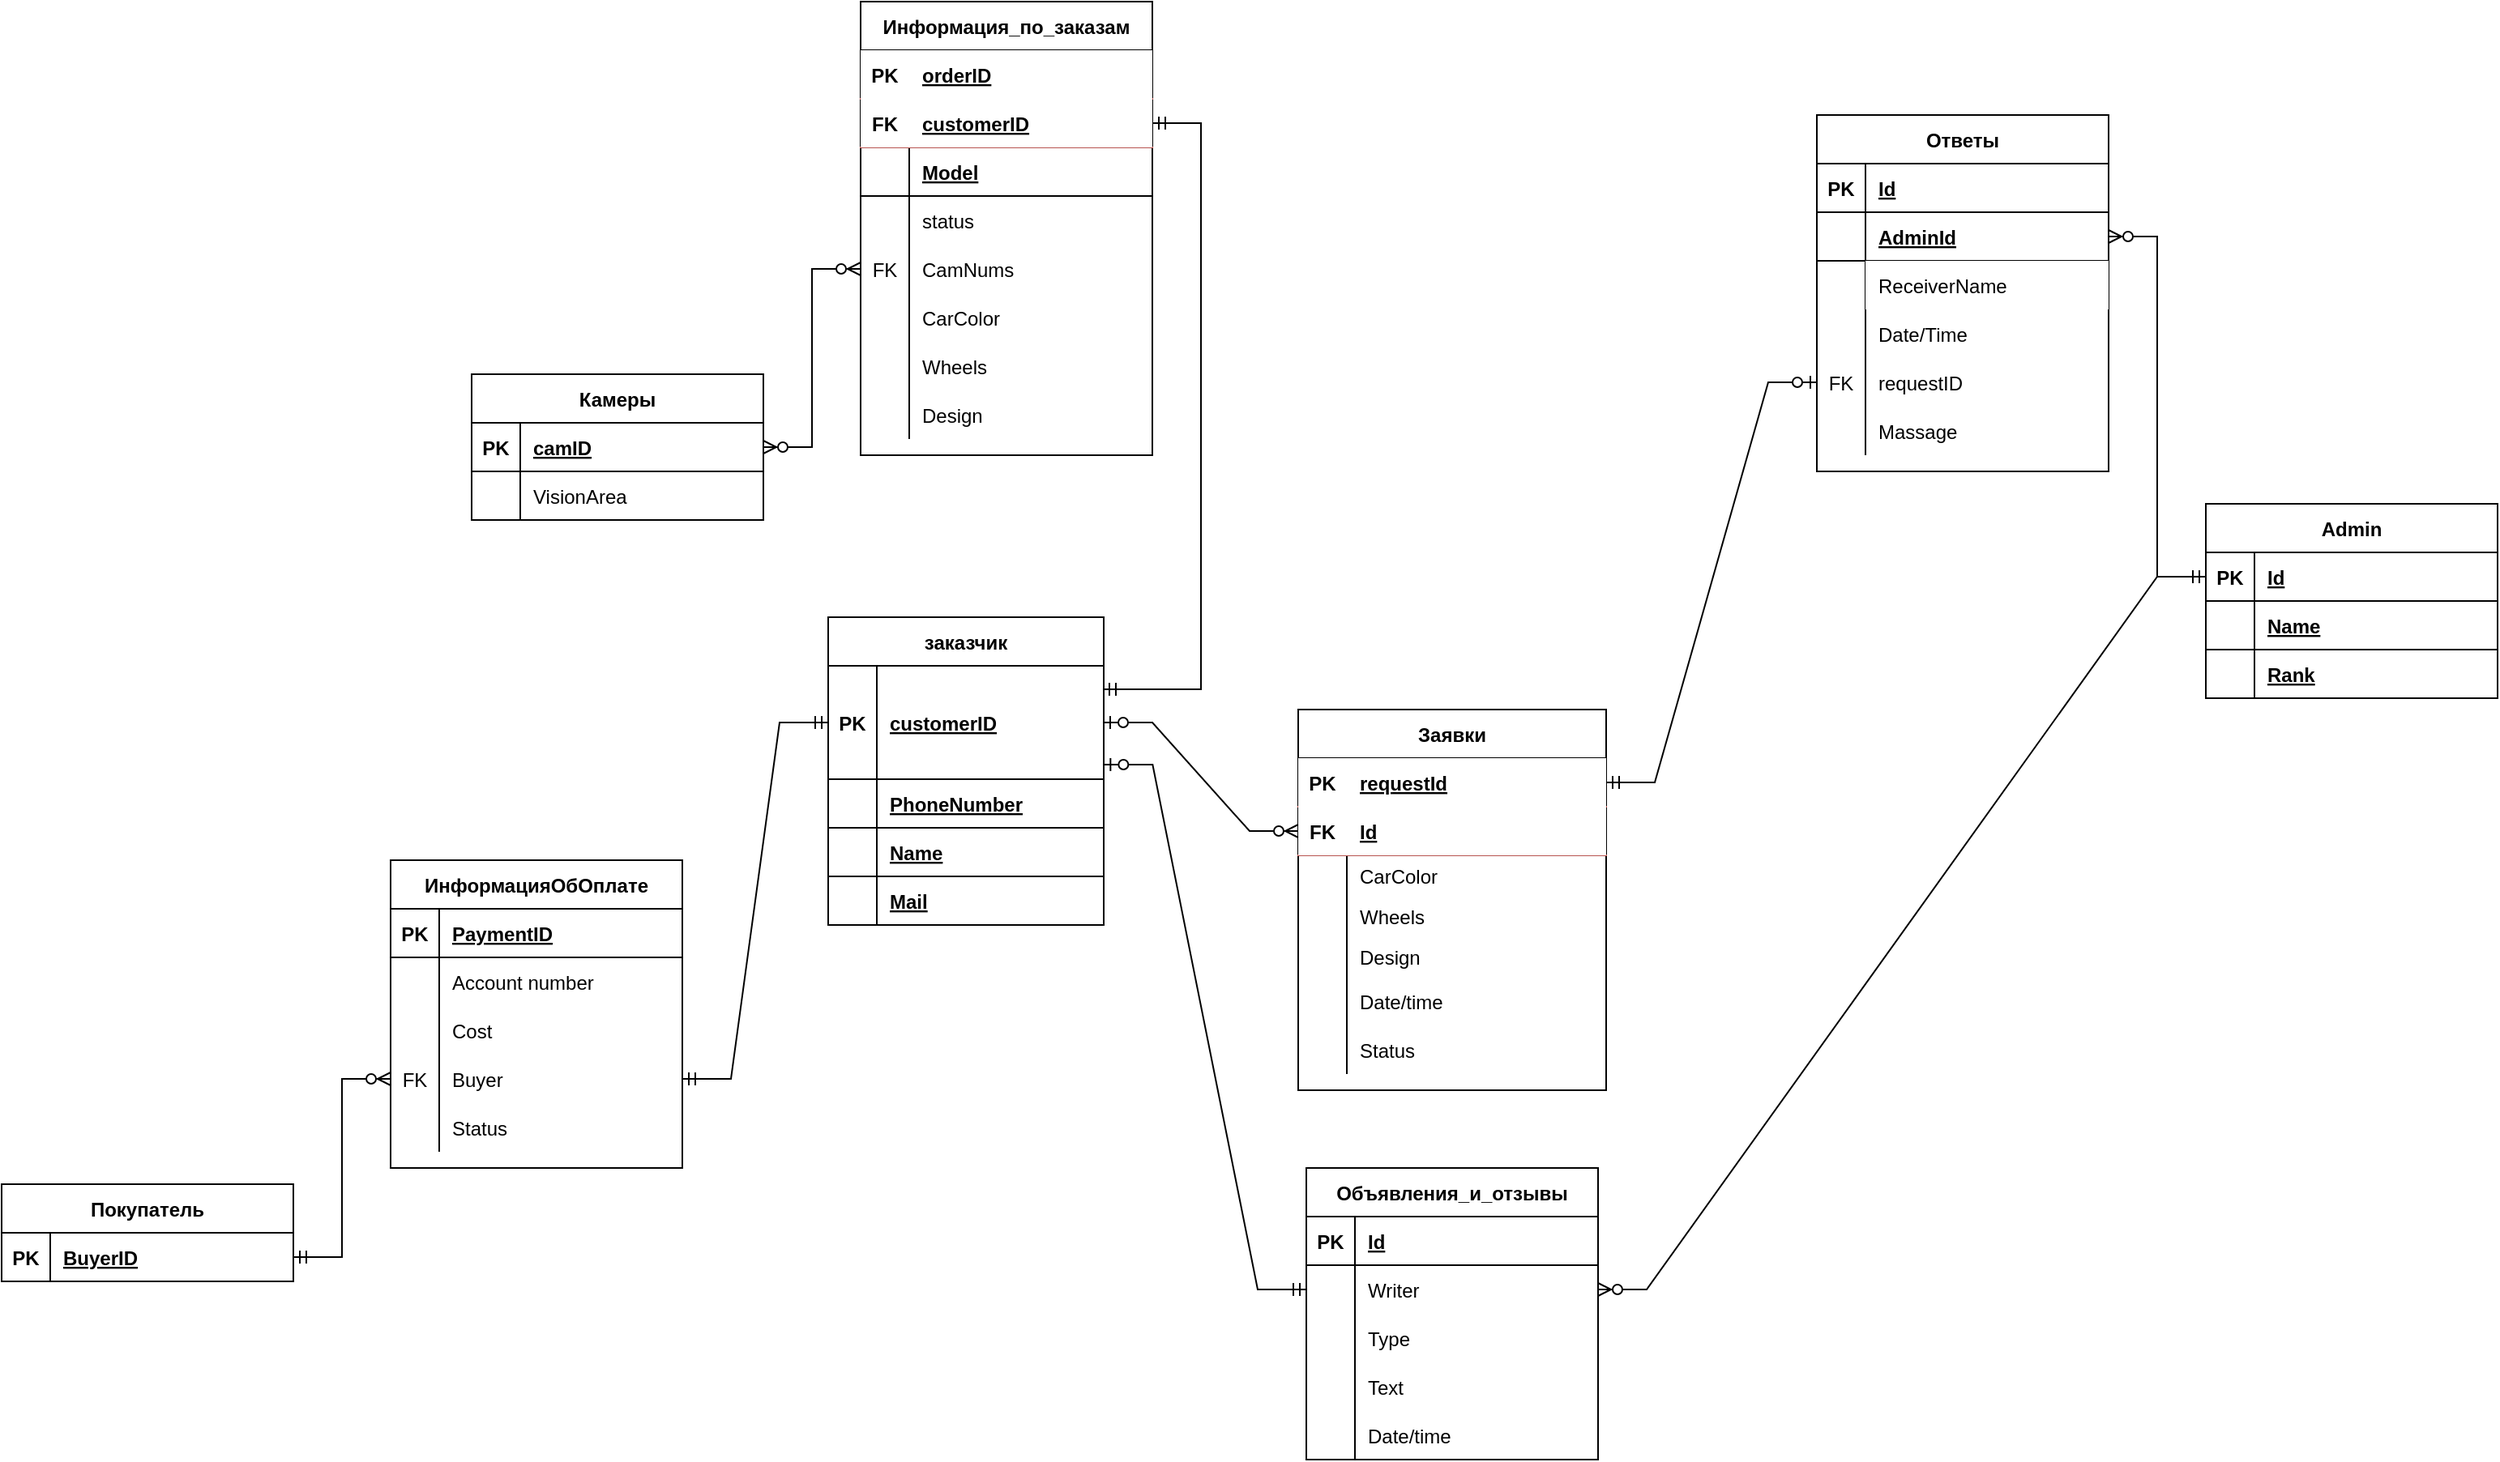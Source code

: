 <mxfile version="15.9.6" type="github">
  <diagram id="5PPAPpFgHnyFF3GMOFxI" name="Page-1">
    <mxGraphModel dx="2249" dy="762" grid="1" gridSize="10" guides="1" tooltips="1" connect="1" arrows="1" fold="1" page="1" pageScale="1" pageWidth="827" pageHeight="1169" math="0" shadow="0">
      <root>
        <mxCell id="0" />
        <mxCell id="1" parent="0" />
        <mxCell id="l3ObExlQF_Qpt5okCLyQ-3" value="заказчик" style="shape=table;startSize=30;container=1;collapsible=1;childLayout=tableLayout;fixedRows=1;rowLines=0;fontStyle=1;align=center;resizeLast=1;" parent="1" vertex="1">
          <mxGeometry x="190" y="410" width="170" height="190" as="geometry">
            <mxRectangle x="180" y="480" width="80" height="30" as="alternateBounds" />
          </mxGeometry>
        </mxCell>
        <mxCell id="l3ObExlQF_Qpt5okCLyQ-4" value="" style="shape=partialRectangle;collapsible=0;dropTarget=0;pointerEvents=0;fillColor=none;top=0;left=0;bottom=1;right=0;points=[[0,0.5],[1,0.5]];portConstraint=eastwest;" parent="l3ObExlQF_Qpt5okCLyQ-3" vertex="1">
          <mxGeometry y="30" width="170" height="70" as="geometry" />
        </mxCell>
        <mxCell id="l3ObExlQF_Qpt5okCLyQ-5" value="PK" style="shape=partialRectangle;connectable=0;fillColor=none;top=0;left=0;bottom=0;right=0;fontStyle=1;overflow=hidden;" parent="l3ObExlQF_Qpt5okCLyQ-4" vertex="1">
          <mxGeometry width="30" height="70" as="geometry">
            <mxRectangle width="30" height="70" as="alternateBounds" />
          </mxGeometry>
        </mxCell>
        <mxCell id="l3ObExlQF_Qpt5okCLyQ-6" value="customerID" style="shape=partialRectangle;connectable=0;fillColor=none;top=0;left=0;bottom=0;right=0;align=left;spacingLeft=6;fontStyle=5;overflow=hidden;" parent="l3ObExlQF_Qpt5okCLyQ-4" vertex="1">
          <mxGeometry x="30" width="140" height="70" as="geometry">
            <mxRectangle width="140" height="70" as="alternateBounds" />
          </mxGeometry>
        </mxCell>
        <mxCell id="l3ObExlQF_Qpt5okCLyQ-190" style="shape=partialRectangle;collapsible=0;dropTarget=0;pointerEvents=0;fillColor=none;top=0;left=0;bottom=1;right=0;points=[[0,0.5],[1,0.5]];portConstraint=eastwest;" parent="l3ObExlQF_Qpt5okCLyQ-3" vertex="1">
          <mxGeometry y="100" width="170" height="30" as="geometry" />
        </mxCell>
        <mxCell id="l3ObExlQF_Qpt5okCLyQ-191" style="shape=partialRectangle;connectable=0;fillColor=none;top=0;left=0;bottom=0;right=0;fontStyle=1;overflow=hidden;" parent="l3ObExlQF_Qpt5okCLyQ-190" vertex="1">
          <mxGeometry width="30" height="30" as="geometry">
            <mxRectangle width="30" height="30" as="alternateBounds" />
          </mxGeometry>
        </mxCell>
        <mxCell id="l3ObExlQF_Qpt5okCLyQ-192" value="PhoneNumber" style="shape=partialRectangle;connectable=0;fillColor=none;top=0;left=0;bottom=0;right=0;align=left;spacingLeft=6;fontStyle=5;overflow=hidden;" parent="l3ObExlQF_Qpt5okCLyQ-190" vertex="1">
          <mxGeometry x="30" width="140" height="30" as="geometry">
            <mxRectangle width="140" height="30" as="alternateBounds" />
          </mxGeometry>
        </mxCell>
        <mxCell id="l3ObExlQF_Qpt5okCLyQ-193" style="shape=partialRectangle;collapsible=0;dropTarget=0;pointerEvents=0;fillColor=none;top=0;left=0;bottom=1;right=0;points=[[0,0.5],[1,0.5]];portConstraint=eastwest;" parent="l3ObExlQF_Qpt5okCLyQ-3" vertex="1">
          <mxGeometry y="130" width="170" height="30" as="geometry" />
        </mxCell>
        <mxCell id="l3ObExlQF_Qpt5okCLyQ-194" style="shape=partialRectangle;connectable=0;fillColor=none;top=0;left=0;bottom=0;right=0;fontStyle=1;overflow=hidden;" parent="l3ObExlQF_Qpt5okCLyQ-193" vertex="1">
          <mxGeometry width="30" height="30" as="geometry">
            <mxRectangle width="30" height="30" as="alternateBounds" />
          </mxGeometry>
        </mxCell>
        <mxCell id="l3ObExlQF_Qpt5okCLyQ-195" value="Name" style="shape=partialRectangle;connectable=0;fillColor=none;top=0;left=0;bottom=0;right=0;align=left;spacingLeft=6;fontStyle=5;overflow=hidden;" parent="l3ObExlQF_Qpt5okCLyQ-193" vertex="1">
          <mxGeometry x="30" width="140" height="30" as="geometry">
            <mxRectangle width="140" height="30" as="alternateBounds" />
          </mxGeometry>
        </mxCell>
        <mxCell id="l3ObExlQF_Qpt5okCLyQ-196" style="shape=partialRectangle;collapsible=0;dropTarget=0;pointerEvents=0;fillColor=none;top=0;left=0;bottom=1;right=0;points=[[0,0.5],[1,0.5]];portConstraint=eastwest;" parent="l3ObExlQF_Qpt5okCLyQ-3" vertex="1">
          <mxGeometry y="160" width="170" height="30" as="geometry" />
        </mxCell>
        <mxCell id="l3ObExlQF_Qpt5okCLyQ-197" style="shape=partialRectangle;connectable=0;fillColor=none;top=0;left=0;bottom=0;right=0;fontStyle=1;overflow=hidden;" parent="l3ObExlQF_Qpt5okCLyQ-196" vertex="1">
          <mxGeometry width="30" height="30" as="geometry">
            <mxRectangle width="30" height="30" as="alternateBounds" />
          </mxGeometry>
        </mxCell>
        <mxCell id="l3ObExlQF_Qpt5okCLyQ-198" value="Mail" style="shape=partialRectangle;connectable=0;fillColor=none;top=0;left=0;bottom=0;right=0;align=left;spacingLeft=6;fontStyle=5;overflow=hidden;" parent="l3ObExlQF_Qpt5okCLyQ-196" vertex="1">
          <mxGeometry x="30" width="140" height="30" as="geometry">
            <mxRectangle width="140" height="30" as="alternateBounds" />
          </mxGeometry>
        </mxCell>
        <mxCell id="l3ObExlQF_Qpt5okCLyQ-16" value="Ответы" style="shape=table;startSize=30;container=1;collapsible=1;childLayout=tableLayout;fixedRows=1;rowLines=0;fontStyle=1;align=center;resizeLast=1;" parent="1" vertex="1">
          <mxGeometry x="800" y="100" width="180" height="220" as="geometry" />
        </mxCell>
        <mxCell id="dshyf59z0vdOQ4x7Z5ff-1" style="shape=partialRectangle;collapsible=0;dropTarget=0;pointerEvents=0;fillColor=none;top=0;left=0;bottom=1;right=0;points=[[0,0.5],[1,0.5]];portConstraint=eastwest;" parent="l3ObExlQF_Qpt5okCLyQ-16" vertex="1">
          <mxGeometry y="30" width="180" height="30" as="geometry" />
        </mxCell>
        <mxCell id="dshyf59z0vdOQ4x7Z5ff-2" value="PK" style="shape=partialRectangle;connectable=0;fillColor=none;top=0;left=0;bottom=0;right=0;fontStyle=1;overflow=hidden;" parent="dshyf59z0vdOQ4x7Z5ff-1" vertex="1">
          <mxGeometry width="30" height="30" as="geometry">
            <mxRectangle width="30" height="30" as="alternateBounds" />
          </mxGeometry>
        </mxCell>
        <mxCell id="dshyf59z0vdOQ4x7Z5ff-3" value="Id" style="shape=partialRectangle;connectable=0;fillColor=none;top=0;left=0;bottom=0;right=0;align=left;spacingLeft=6;fontStyle=5;overflow=hidden;" parent="dshyf59z0vdOQ4x7Z5ff-1" vertex="1">
          <mxGeometry x="30" width="150" height="30" as="geometry">
            <mxRectangle width="150" height="30" as="alternateBounds" />
          </mxGeometry>
        </mxCell>
        <mxCell id="l3ObExlQF_Qpt5okCLyQ-17" value="" style="shape=partialRectangle;collapsible=0;dropTarget=0;pointerEvents=0;fillColor=none;top=0;left=0;bottom=1;right=0;points=[[0,0.5],[1,0.5]];portConstraint=eastwest;" parent="l3ObExlQF_Qpt5okCLyQ-16" vertex="1">
          <mxGeometry y="60" width="180" height="30" as="geometry" />
        </mxCell>
        <mxCell id="l3ObExlQF_Qpt5okCLyQ-18" value="" style="shape=partialRectangle;connectable=0;fillColor=none;top=0;left=0;bottom=0;right=0;fontStyle=1;overflow=hidden;" parent="l3ObExlQF_Qpt5okCLyQ-17" vertex="1">
          <mxGeometry width="30" height="30" as="geometry">
            <mxRectangle width="30" height="30" as="alternateBounds" />
          </mxGeometry>
        </mxCell>
        <mxCell id="l3ObExlQF_Qpt5okCLyQ-19" value="AdminId" style="shape=partialRectangle;connectable=0;fillColor=none;top=0;left=0;bottom=0;right=0;align=left;spacingLeft=6;fontStyle=5;overflow=hidden;" parent="l3ObExlQF_Qpt5okCLyQ-17" vertex="1">
          <mxGeometry x="30" width="150" height="30" as="geometry">
            <mxRectangle width="150" height="30" as="alternateBounds" />
          </mxGeometry>
        </mxCell>
        <mxCell id="l3ObExlQF_Qpt5okCLyQ-20" value="" style="shape=partialRectangle;collapsible=0;dropTarget=0;pointerEvents=0;fillColor=none;top=0;left=0;bottom=0;right=0;points=[[0,0.5],[1,0.5]];portConstraint=eastwest;" parent="l3ObExlQF_Qpt5okCLyQ-16" vertex="1">
          <mxGeometry y="90" width="180" height="30" as="geometry" />
        </mxCell>
        <mxCell id="l3ObExlQF_Qpt5okCLyQ-21" value="" style="shape=partialRectangle;connectable=0;fillColor=none;top=0;left=0;bottom=0;right=0;editable=1;overflow=hidden;" parent="l3ObExlQF_Qpt5okCLyQ-20" vertex="1">
          <mxGeometry width="30" height="30" as="geometry">
            <mxRectangle width="30" height="30" as="alternateBounds" />
          </mxGeometry>
        </mxCell>
        <mxCell id="l3ObExlQF_Qpt5okCLyQ-22" value="ReceiverName" style="shape=partialRectangle;connectable=0;top=0;left=0;bottom=0;right=0;align=left;spacingLeft=6;overflow=hidden;" parent="l3ObExlQF_Qpt5okCLyQ-20" vertex="1">
          <mxGeometry x="30" width="150" height="30" as="geometry">
            <mxRectangle width="150" height="30" as="alternateBounds" />
          </mxGeometry>
        </mxCell>
        <mxCell id="l3ObExlQF_Qpt5okCLyQ-23" value="" style="shape=partialRectangle;collapsible=0;dropTarget=0;pointerEvents=0;fillColor=none;top=0;left=0;bottom=0;right=0;points=[[0,0.5],[1,0.5]];portConstraint=eastwest;" parent="l3ObExlQF_Qpt5okCLyQ-16" vertex="1">
          <mxGeometry y="120" width="180" height="30" as="geometry" />
        </mxCell>
        <mxCell id="l3ObExlQF_Qpt5okCLyQ-24" value="" style="shape=partialRectangle;connectable=0;fillColor=none;top=0;left=0;bottom=0;right=0;editable=1;overflow=hidden;" parent="l3ObExlQF_Qpt5okCLyQ-23" vertex="1">
          <mxGeometry width="30" height="30" as="geometry">
            <mxRectangle width="30" height="30" as="alternateBounds" />
          </mxGeometry>
        </mxCell>
        <mxCell id="l3ObExlQF_Qpt5okCLyQ-25" value="Date/Time" style="shape=partialRectangle;connectable=0;fillColor=none;top=0;left=0;bottom=0;right=0;align=left;spacingLeft=6;overflow=hidden;" parent="l3ObExlQF_Qpt5okCLyQ-23" vertex="1">
          <mxGeometry x="30" width="150" height="30" as="geometry">
            <mxRectangle width="150" height="30" as="alternateBounds" />
          </mxGeometry>
        </mxCell>
        <mxCell id="l3ObExlQF_Qpt5okCLyQ-264" style="shape=partialRectangle;collapsible=0;dropTarget=0;pointerEvents=0;fillColor=none;top=0;left=0;bottom=0;right=0;points=[[0,0.5],[1,0.5]];portConstraint=eastwest;" parent="l3ObExlQF_Qpt5okCLyQ-16" vertex="1">
          <mxGeometry y="150" width="180" height="30" as="geometry" />
        </mxCell>
        <mxCell id="l3ObExlQF_Qpt5okCLyQ-265" value="FK" style="shape=partialRectangle;connectable=0;fillColor=none;top=0;left=0;bottom=0;right=0;editable=1;overflow=hidden;" parent="l3ObExlQF_Qpt5okCLyQ-264" vertex="1">
          <mxGeometry width="30" height="30" as="geometry">
            <mxRectangle width="30" height="30" as="alternateBounds" />
          </mxGeometry>
        </mxCell>
        <mxCell id="l3ObExlQF_Qpt5okCLyQ-266" value="requestID" style="shape=partialRectangle;connectable=0;fillColor=none;top=0;left=0;bottom=0;right=0;align=left;spacingLeft=6;overflow=hidden;" parent="l3ObExlQF_Qpt5okCLyQ-264" vertex="1">
          <mxGeometry x="30" width="150" height="30" as="geometry">
            <mxRectangle width="150" height="30" as="alternateBounds" />
          </mxGeometry>
        </mxCell>
        <mxCell id="l3ObExlQF_Qpt5okCLyQ-26" value="" style="shape=partialRectangle;collapsible=0;dropTarget=0;pointerEvents=0;fillColor=none;top=0;left=0;bottom=0;right=0;points=[[0,0.5],[1,0.5]];portConstraint=eastwest;" parent="l3ObExlQF_Qpt5okCLyQ-16" vertex="1">
          <mxGeometry y="180" width="180" height="30" as="geometry" />
        </mxCell>
        <mxCell id="l3ObExlQF_Qpt5okCLyQ-27" value="" style="shape=partialRectangle;connectable=0;fillColor=none;top=0;left=0;bottom=0;right=0;editable=1;overflow=hidden;" parent="l3ObExlQF_Qpt5okCLyQ-26" vertex="1">
          <mxGeometry width="30" height="30" as="geometry">
            <mxRectangle width="30" height="30" as="alternateBounds" />
          </mxGeometry>
        </mxCell>
        <mxCell id="l3ObExlQF_Qpt5okCLyQ-28" value="Massage" style="shape=partialRectangle;connectable=0;fillColor=none;top=0;left=0;bottom=0;right=0;align=left;spacingLeft=6;overflow=hidden;" parent="l3ObExlQF_Qpt5okCLyQ-26" vertex="1">
          <mxGeometry x="30" width="150" height="30" as="geometry">
            <mxRectangle width="150" height="30" as="alternateBounds" />
          </mxGeometry>
        </mxCell>
        <mxCell id="l3ObExlQF_Qpt5okCLyQ-29" value="Информация_по_заказам" style="shape=table;startSize=30;container=1;collapsible=1;childLayout=tableLayout;fixedRows=1;rowLines=0;fontStyle=1;align=center;resizeLast=1;" parent="1" vertex="1">
          <mxGeometry x="210" y="30" width="180" height="280" as="geometry">
            <mxRectangle x="390" y="125" width="180" height="30" as="alternateBounds" />
          </mxGeometry>
        </mxCell>
        <mxCell id="l3ObExlQF_Qpt5okCLyQ-259" style="shape=partialRectangle;collapsible=0;dropTarget=0;pointerEvents=0;fillColor=#f8cecc;top=0;left=0;bottom=1;right=0;points=[[0,0.5],[1,0.5]];portConstraint=eastwest;strokeColor=#b85450;" parent="l3ObExlQF_Qpt5okCLyQ-29" vertex="1">
          <mxGeometry y="30" width="180" height="30" as="geometry" />
        </mxCell>
        <mxCell id="l3ObExlQF_Qpt5okCLyQ-260" value="PK" style="shape=partialRectangle;connectable=0;top=0;left=0;bottom=0;right=0;fontStyle=1;overflow=hidden;strokeWidth=1;" parent="l3ObExlQF_Qpt5okCLyQ-259" vertex="1">
          <mxGeometry width="30" height="30" as="geometry">
            <mxRectangle width="30" height="30" as="alternateBounds" />
          </mxGeometry>
        </mxCell>
        <mxCell id="l3ObExlQF_Qpt5okCLyQ-261" value="orderID" style="shape=partialRectangle;connectable=0;top=0;left=0;bottom=0;right=0;align=left;spacingLeft=6;fontStyle=5;overflow=hidden;" parent="l3ObExlQF_Qpt5okCLyQ-259" vertex="1">
          <mxGeometry x="30" width="150" height="30" as="geometry">
            <mxRectangle width="150" height="30" as="alternateBounds" />
          </mxGeometry>
        </mxCell>
        <mxCell id="l3ObExlQF_Qpt5okCLyQ-30" value="" style="shape=partialRectangle;collapsible=0;dropTarget=0;pointerEvents=0;fillColor=#f8cecc;top=0;left=0;bottom=1;right=0;points=[[0,0.5],[1,0.5]];portConstraint=eastwest;strokeColor=#b85450;" parent="l3ObExlQF_Qpt5okCLyQ-29" vertex="1">
          <mxGeometry y="60" width="180" height="30" as="geometry" />
        </mxCell>
        <mxCell id="l3ObExlQF_Qpt5okCLyQ-31" value="FK" style="shape=partialRectangle;connectable=0;top=0;left=0;bottom=0;right=0;fontStyle=1;overflow=hidden;" parent="l3ObExlQF_Qpt5okCLyQ-30" vertex="1">
          <mxGeometry width="30" height="30" as="geometry">
            <mxRectangle width="30" height="30" as="alternateBounds" />
          </mxGeometry>
        </mxCell>
        <mxCell id="l3ObExlQF_Qpt5okCLyQ-32" value="customerID" style="shape=partialRectangle;connectable=0;top=0;left=0;bottom=0;right=0;align=left;spacingLeft=6;fontStyle=5;overflow=hidden;" parent="l3ObExlQF_Qpt5okCLyQ-30" vertex="1">
          <mxGeometry x="30" width="150" height="30" as="geometry">
            <mxRectangle width="150" height="30" as="alternateBounds" />
          </mxGeometry>
        </mxCell>
        <mxCell id="dshyf59z0vdOQ4x7Z5ff-19" style="shape=partialRectangle;collapsible=0;dropTarget=0;pointerEvents=0;fillColor=none;top=0;left=0;bottom=1;right=0;points=[[0,0.5],[1,0.5]];portConstraint=eastwest;" parent="l3ObExlQF_Qpt5okCLyQ-29" vertex="1">
          <mxGeometry y="90" width="180" height="30" as="geometry" />
        </mxCell>
        <mxCell id="dshyf59z0vdOQ4x7Z5ff-20" style="shape=partialRectangle;connectable=0;fillColor=none;top=0;left=0;bottom=0;right=0;fontStyle=1;overflow=hidden;" parent="dshyf59z0vdOQ4x7Z5ff-19" vertex="1">
          <mxGeometry width="30" height="30" as="geometry">
            <mxRectangle width="30" height="30" as="alternateBounds" />
          </mxGeometry>
        </mxCell>
        <mxCell id="dshyf59z0vdOQ4x7Z5ff-21" value="Model" style="shape=partialRectangle;connectable=0;fillColor=none;top=0;left=0;bottom=0;right=0;align=left;spacingLeft=6;fontStyle=5;overflow=hidden;" parent="dshyf59z0vdOQ4x7Z5ff-19" vertex="1">
          <mxGeometry x="30" width="150" height="30" as="geometry">
            <mxRectangle width="150" height="30" as="alternateBounds" />
          </mxGeometry>
        </mxCell>
        <mxCell id="l3ObExlQF_Qpt5okCLyQ-33" value="" style="shape=partialRectangle;collapsible=0;dropTarget=0;pointerEvents=0;fillColor=none;top=0;left=0;bottom=0;right=0;points=[[0,0.5],[1,0.5]];portConstraint=eastwest;" parent="l3ObExlQF_Qpt5okCLyQ-29" vertex="1">
          <mxGeometry y="120" width="180" height="30" as="geometry" />
        </mxCell>
        <mxCell id="l3ObExlQF_Qpt5okCLyQ-34" value="" style="shape=partialRectangle;connectable=0;fillColor=none;top=0;left=0;bottom=0;right=0;editable=1;overflow=hidden;" parent="l3ObExlQF_Qpt5okCLyQ-33" vertex="1">
          <mxGeometry width="30" height="30" as="geometry">
            <mxRectangle width="30" height="30" as="alternateBounds" />
          </mxGeometry>
        </mxCell>
        <mxCell id="l3ObExlQF_Qpt5okCLyQ-35" value="status" style="shape=partialRectangle;connectable=0;fillColor=none;top=0;left=0;bottom=0;right=0;align=left;spacingLeft=6;overflow=hidden;" parent="l3ObExlQF_Qpt5okCLyQ-33" vertex="1">
          <mxGeometry x="30" width="150" height="30" as="geometry">
            <mxRectangle width="150" height="30" as="alternateBounds" />
          </mxGeometry>
        </mxCell>
        <mxCell id="l3ObExlQF_Qpt5okCLyQ-36" value="" style="shape=partialRectangle;collapsible=0;dropTarget=0;pointerEvents=0;fillColor=none;top=0;left=0;bottom=0;right=0;points=[[0,0.5],[1,0.5]];portConstraint=eastwest;" parent="l3ObExlQF_Qpt5okCLyQ-29" vertex="1">
          <mxGeometry y="150" width="180" height="30" as="geometry" />
        </mxCell>
        <mxCell id="l3ObExlQF_Qpt5okCLyQ-37" value="FK" style="shape=partialRectangle;connectable=0;fillColor=none;top=0;left=0;bottom=0;right=0;editable=1;overflow=hidden;" parent="l3ObExlQF_Qpt5okCLyQ-36" vertex="1">
          <mxGeometry width="30" height="30" as="geometry">
            <mxRectangle width="30" height="30" as="alternateBounds" />
          </mxGeometry>
        </mxCell>
        <mxCell id="l3ObExlQF_Qpt5okCLyQ-38" value="CamNums" style="shape=partialRectangle;connectable=0;fillColor=none;top=0;left=0;bottom=0;right=0;align=left;spacingLeft=6;overflow=hidden;" parent="l3ObExlQF_Qpt5okCLyQ-36" vertex="1">
          <mxGeometry x="30" width="150" height="30" as="geometry">
            <mxRectangle width="150" height="30" as="alternateBounds" />
          </mxGeometry>
        </mxCell>
        <mxCell id="l3ObExlQF_Qpt5okCLyQ-230" style="shape=partialRectangle;collapsible=0;dropTarget=0;pointerEvents=0;fillColor=none;top=0;left=0;bottom=0;right=0;points=[[0,0.5],[1,0.5]];portConstraint=eastwest;" parent="l3ObExlQF_Qpt5okCLyQ-29" vertex="1">
          <mxGeometry y="180" width="180" height="30" as="geometry" />
        </mxCell>
        <mxCell id="l3ObExlQF_Qpt5okCLyQ-231" style="shape=partialRectangle;connectable=0;fillColor=none;top=0;left=0;bottom=0;right=0;editable=1;overflow=hidden;" parent="l3ObExlQF_Qpt5okCLyQ-230" vertex="1">
          <mxGeometry width="30" height="30" as="geometry">
            <mxRectangle width="30" height="30" as="alternateBounds" />
          </mxGeometry>
        </mxCell>
        <mxCell id="l3ObExlQF_Qpt5okCLyQ-232" value="CarColor" style="shape=partialRectangle;connectable=0;fillColor=none;top=0;left=0;bottom=0;right=0;align=left;spacingLeft=6;overflow=hidden;" parent="l3ObExlQF_Qpt5okCLyQ-230" vertex="1">
          <mxGeometry x="30" width="150" height="30" as="geometry">
            <mxRectangle width="150" height="30" as="alternateBounds" />
          </mxGeometry>
        </mxCell>
        <mxCell id="dshyf59z0vdOQ4x7Z5ff-13" style="shape=partialRectangle;collapsible=0;dropTarget=0;pointerEvents=0;fillColor=none;top=0;left=0;bottom=0;right=0;points=[[0,0.5],[1,0.5]];portConstraint=eastwest;" parent="l3ObExlQF_Qpt5okCLyQ-29" vertex="1">
          <mxGeometry y="210" width="180" height="30" as="geometry" />
        </mxCell>
        <mxCell id="dshyf59z0vdOQ4x7Z5ff-14" style="shape=partialRectangle;connectable=0;fillColor=none;top=0;left=0;bottom=0;right=0;editable=1;overflow=hidden;" parent="dshyf59z0vdOQ4x7Z5ff-13" vertex="1">
          <mxGeometry width="30" height="30" as="geometry">
            <mxRectangle width="30" height="30" as="alternateBounds" />
          </mxGeometry>
        </mxCell>
        <mxCell id="dshyf59z0vdOQ4x7Z5ff-15" value="Wheels" style="shape=partialRectangle;connectable=0;fillColor=none;top=0;left=0;bottom=0;right=0;align=left;spacingLeft=6;overflow=hidden;" parent="dshyf59z0vdOQ4x7Z5ff-13" vertex="1">
          <mxGeometry x="30" width="150" height="30" as="geometry">
            <mxRectangle width="150" height="30" as="alternateBounds" />
          </mxGeometry>
        </mxCell>
        <mxCell id="dshyf59z0vdOQ4x7Z5ff-16" style="shape=partialRectangle;collapsible=0;dropTarget=0;pointerEvents=0;fillColor=none;top=0;left=0;bottom=0;right=0;points=[[0,0.5],[1,0.5]];portConstraint=eastwest;" parent="l3ObExlQF_Qpt5okCLyQ-29" vertex="1">
          <mxGeometry y="240" width="180" height="30" as="geometry" />
        </mxCell>
        <mxCell id="dshyf59z0vdOQ4x7Z5ff-17" style="shape=partialRectangle;connectable=0;fillColor=none;top=0;left=0;bottom=0;right=0;editable=1;overflow=hidden;" parent="dshyf59z0vdOQ4x7Z5ff-16" vertex="1">
          <mxGeometry width="30" height="30" as="geometry">
            <mxRectangle width="30" height="30" as="alternateBounds" />
          </mxGeometry>
        </mxCell>
        <mxCell id="dshyf59z0vdOQ4x7Z5ff-18" value="Design" style="shape=partialRectangle;connectable=0;fillColor=none;top=0;left=0;bottom=0;right=0;align=left;spacingLeft=6;overflow=hidden;" parent="dshyf59z0vdOQ4x7Z5ff-16" vertex="1">
          <mxGeometry x="30" width="150" height="30" as="geometry">
            <mxRectangle width="150" height="30" as="alternateBounds" />
          </mxGeometry>
        </mxCell>
        <mxCell id="l3ObExlQF_Qpt5okCLyQ-55" value="Admin" style="shape=table;startSize=30;container=1;collapsible=1;childLayout=tableLayout;fixedRows=1;rowLines=0;fontStyle=1;align=center;resizeLast=1;" parent="1" vertex="1">
          <mxGeometry x="1040" y="340" width="180" height="120" as="geometry" />
        </mxCell>
        <mxCell id="l3ObExlQF_Qpt5okCLyQ-56" value="" style="shape=partialRectangle;collapsible=0;dropTarget=0;pointerEvents=0;fillColor=none;top=0;left=0;bottom=1;right=0;points=[[0,0.5],[1,0.5]];portConstraint=eastwest;" parent="l3ObExlQF_Qpt5okCLyQ-55" vertex="1">
          <mxGeometry y="30" width="180" height="30" as="geometry" />
        </mxCell>
        <mxCell id="l3ObExlQF_Qpt5okCLyQ-57" value="PK" style="shape=partialRectangle;connectable=0;fillColor=none;top=0;left=0;bottom=0;right=0;fontStyle=1;overflow=hidden;" parent="l3ObExlQF_Qpt5okCLyQ-56" vertex="1">
          <mxGeometry width="30" height="30" as="geometry">
            <mxRectangle width="30" height="30" as="alternateBounds" />
          </mxGeometry>
        </mxCell>
        <mxCell id="l3ObExlQF_Qpt5okCLyQ-58" value="Id" style="shape=partialRectangle;connectable=0;fillColor=none;top=0;left=0;bottom=0;right=0;align=left;spacingLeft=6;fontStyle=5;overflow=hidden;" parent="l3ObExlQF_Qpt5okCLyQ-56" vertex="1">
          <mxGeometry x="30" width="150" height="30" as="geometry">
            <mxRectangle width="150" height="30" as="alternateBounds" />
          </mxGeometry>
        </mxCell>
        <mxCell id="Lu4DNvOs78tKgN0kpweP-2" style="shape=partialRectangle;collapsible=0;dropTarget=0;pointerEvents=0;fillColor=none;top=0;left=0;bottom=1;right=0;points=[[0,0.5],[1,0.5]];portConstraint=eastwest;" parent="l3ObExlQF_Qpt5okCLyQ-55" vertex="1">
          <mxGeometry y="60" width="180" height="30" as="geometry" />
        </mxCell>
        <mxCell id="Lu4DNvOs78tKgN0kpweP-3" style="shape=partialRectangle;connectable=0;fillColor=none;top=0;left=0;bottom=0;right=0;fontStyle=1;overflow=hidden;" parent="Lu4DNvOs78tKgN0kpweP-2" vertex="1">
          <mxGeometry width="30" height="30" as="geometry">
            <mxRectangle width="30" height="30" as="alternateBounds" />
          </mxGeometry>
        </mxCell>
        <mxCell id="Lu4DNvOs78tKgN0kpweP-4" value="Name" style="shape=partialRectangle;connectable=0;fillColor=none;top=0;left=0;bottom=0;right=0;align=left;spacingLeft=6;fontStyle=5;overflow=hidden;" parent="Lu4DNvOs78tKgN0kpweP-2" vertex="1">
          <mxGeometry x="30" width="150" height="30" as="geometry">
            <mxRectangle width="150" height="30" as="alternateBounds" />
          </mxGeometry>
        </mxCell>
        <mxCell id="Lu4DNvOs78tKgN0kpweP-5" style="shape=partialRectangle;collapsible=0;dropTarget=0;pointerEvents=0;fillColor=none;top=0;left=0;bottom=1;right=0;points=[[0,0.5],[1,0.5]];portConstraint=eastwest;" parent="l3ObExlQF_Qpt5okCLyQ-55" vertex="1">
          <mxGeometry y="90" width="180" height="30" as="geometry" />
        </mxCell>
        <mxCell id="Lu4DNvOs78tKgN0kpweP-6" style="shape=partialRectangle;connectable=0;fillColor=none;top=0;left=0;bottom=0;right=0;fontStyle=1;overflow=hidden;" parent="Lu4DNvOs78tKgN0kpweP-5" vertex="1">
          <mxGeometry width="30" height="30" as="geometry">
            <mxRectangle width="30" height="30" as="alternateBounds" />
          </mxGeometry>
        </mxCell>
        <mxCell id="Lu4DNvOs78tKgN0kpweP-7" value="Rank" style="shape=partialRectangle;connectable=0;fillColor=none;top=0;left=0;bottom=0;right=0;align=left;spacingLeft=6;fontStyle=5;overflow=hidden;" parent="Lu4DNvOs78tKgN0kpweP-5" vertex="1">
          <mxGeometry x="30" width="150" height="30" as="geometry">
            <mxRectangle width="150" height="30" as="alternateBounds" />
          </mxGeometry>
        </mxCell>
        <mxCell id="l3ObExlQF_Qpt5okCLyQ-68" value="Объявления_и_отзывы" style="shape=table;startSize=30;container=1;collapsible=1;childLayout=tableLayout;fixedRows=1;rowLines=0;fontStyle=1;align=center;resizeLast=1;" parent="1" vertex="1">
          <mxGeometry x="485" y="750" width="180" height="180" as="geometry" />
        </mxCell>
        <mxCell id="l3ObExlQF_Qpt5okCLyQ-69" value="" style="shape=partialRectangle;collapsible=0;dropTarget=0;pointerEvents=0;fillColor=none;top=0;left=0;bottom=1;right=0;points=[[0,0.5],[1,0.5]];portConstraint=eastwest;" parent="l3ObExlQF_Qpt5okCLyQ-68" vertex="1">
          <mxGeometry y="30" width="180" height="30" as="geometry" />
        </mxCell>
        <mxCell id="l3ObExlQF_Qpt5okCLyQ-70" value="PK" style="shape=partialRectangle;connectable=0;fillColor=none;top=0;left=0;bottom=0;right=0;fontStyle=1;overflow=hidden;" parent="l3ObExlQF_Qpt5okCLyQ-69" vertex="1">
          <mxGeometry width="30" height="30" as="geometry">
            <mxRectangle width="30" height="30" as="alternateBounds" />
          </mxGeometry>
        </mxCell>
        <mxCell id="l3ObExlQF_Qpt5okCLyQ-71" value="Id" style="shape=partialRectangle;connectable=0;fillColor=none;top=0;left=0;bottom=0;right=0;align=left;spacingLeft=6;fontStyle=5;overflow=hidden;" parent="l3ObExlQF_Qpt5okCLyQ-69" vertex="1">
          <mxGeometry x="30" width="150" height="30" as="geometry">
            <mxRectangle width="150" height="30" as="alternateBounds" />
          </mxGeometry>
        </mxCell>
        <mxCell id="l3ObExlQF_Qpt5okCLyQ-72" value="" style="shape=partialRectangle;collapsible=0;dropTarget=0;pointerEvents=0;fillColor=none;top=0;left=0;bottom=0;right=0;points=[[0,0.5],[1,0.5]];portConstraint=eastwest;" parent="l3ObExlQF_Qpt5okCLyQ-68" vertex="1">
          <mxGeometry y="60" width="180" height="30" as="geometry" />
        </mxCell>
        <mxCell id="l3ObExlQF_Qpt5okCLyQ-73" value="" style="shape=partialRectangle;connectable=0;fillColor=none;top=0;left=0;bottom=0;right=0;editable=1;overflow=hidden;" parent="l3ObExlQF_Qpt5okCLyQ-72" vertex="1">
          <mxGeometry width="30" height="30" as="geometry">
            <mxRectangle width="30" height="30" as="alternateBounds" />
          </mxGeometry>
        </mxCell>
        <mxCell id="l3ObExlQF_Qpt5okCLyQ-74" value="Writer" style="shape=partialRectangle;connectable=0;fillColor=none;top=0;left=0;bottom=0;right=0;align=left;spacingLeft=6;overflow=hidden;" parent="l3ObExlQF_Qpt5okCLyQ-72" vertex="1">
          <mxGeometry x="30" width="150" height="30" as="geometry">
            <mxRectangle width="150" height="30" as="alternateBounds" />
          </mxGeometry>
        </mxCell>
        <mxCell id="dshyf59z0vdOQ4x7Z5ff-10" style="shape=partialRectangle;collapsible=0;dropTarget=0;pointerEvents=0;fillColor=none;top=0;left=0;bottom=0;right=0;points=[[0,0.5],[1,0.5]];portConstraint=eastwest;" parent="l3ObExlQF_Qpt5okCLyQ-68" vertex="1">
          <mxGeometry y="90" width="180" height="30" as="geometry" />
        </mxCell>
        <mxCell id="dshyf59z0vdOQ4x7Z5ff-11" style="shape=partialRectangle;connectable=0;fillColor=none;top=0;left=0;bottom=0;right=0;editable=1;overflow=hidden;" parent="dshyf59z0vdOQ4x7Z5ff-10" vertex="1">
          <mxGeometry width="30" height="30" as="geometry">
            <mxRectangle width="30" height="30" as="alternateBounds" />
          </mxGeometry>
        </mxCell>
        <mxCell id="dshyf59z0vdOQ4x7Z5ff-12" value="Type" style="shape=partialRectangle;connectable=0;fillColor=none;top=0;left=0;bottom=0;right=0;align=left;spacingLeft=6;overflow=hidden;" parent="dshyf59z0vdOQ4x7Z5ff-10" vertex="1">
          <mxGeometry x="30" width="150" height="30" as="geometry">
            <mxRectangle width="150" height="30" as="alternateBounds" />
          </mxGeometry>
        </mxCell>
        <mxCell id="l3ObExlQF_Qpt5okCLyQ-75" value="" style="shape=partialRectangle;collapsible=0;dropTarget=0;pointerEvents=0;fillColor=none;top=0;left=0;bottom=0;right=0;points=[[0,0.5],[1,0.5]];portConstraint=eastwest;" parent="l3ObExlQF_Qpt5okCLyQ-68" vertex="1">
          <mxGeometry y="120" width="180" height="30" as="geometry" />
        </mxCell>
        <mxCell id="l3ObExlQF_Qpt5okCLyQ-76" value="" style="shape=partialRectangle;connectable=0;fillColor=none;top=0;left=0;bottom=0;right=0;editable=1;overflow=hidden;" parent="l3ObExlQF_Qpt5okCLyQ-75" vertex="1">
          <mxGeometry width="30" height="30" as="geometry">
            <mxRectangle width="30" height="30" as="alternateBounds" />
          </mxGeometry>
        </mxCell>
        <mxCell id="l3ObExlQF_Qpt5okCLyQ-77" value="Text" style="shape=partialRectangle;connectable=0;fillColor=none;top=0;left=0;bottom=0;right=0;align=left;spacingLeft=6;overflow=hidden;" parent="l3ObExlQF_Qpt5okCLyQ-75" vertex="1">
          <mxGeometry x="30" width="150" height="30" as="geometry">
            <mxRectangle width="150" height="30" as="alternateBounds" />
          </mxGeometry>
        </mxCell>
        <mxCell id="l3ObExlQF_Qpt5okCLyQ-78" value="" style="shape=partialRectangle;collapsible=0;dropTarget=0;pointerEvents=0;fillColor=none;top=0;left=0;bottom=0;right=0;points=[[0,0.5],[1,0.5]];portConstraint=eastwest;" parent="l3ObExlQF_Qpt5okCLyQ-68" vertex="1">
          <mxGeometry y="150" width="180" height="30" as="geometry" />
        </mxCell>
        <mxCell id="l3ObExlQF_Qpt5okCLyQ-79" value="" style="shape=partialRectangle;connectable=0;fillColor=none;top=0;left=0;bottom=0;right=0;editable=1;overflow=hidden;" parent="l3ObExlQF_Qpt5okCLyQ-78" vertex="1">
          <mxGeometry width="30" height="30" as="geometry">
            <mxRectangle width="30" height="30" as="alternateBounds" />
          </mxGeometry>
        </mxCell>
        <mxCell id="l3ObExlQF_Qpt5okCLyQ-80" value="Date/time" style="shape=partialRectangle;connectable=0;fillColor=none;top=0;left=0;bottom=0;right=0;align=left;spacingLeft=6;overflow=hidden;" parent="l3ObExlQF_Qpt5okCLyQ-78" vertex="1">
          <mxGeometry x="30" width="150" height="30" as="geometry">
            <mxRectangle width="150" height="30" as="alternateBounds" />
          </mxGeometry>
        </mxCell>
        <mxCell id="l3ObExlQF_Qpt5okCLyQ-98" value="Заявки" style="shape=table;startSize=30;container=1;collapsible=1;childLayout=tableLayout;fixedRows=1;rowLines=0;fontStyle=1;align=center;resizeLast=1;" parent="1" vertex="1">
          <mxGeometry x="480" y="467" width="190" height="235" as="geometry" />
        </mxCell>
        <mxCell id="l3ObExlQF_Qpt5okCLyQ-220" style="shape=partialRectangle;collapsible=0;dropTarget=0;pointerEvents=0;fillColor=#f8cecc;top=0;left=0;bottom=1;right=0;points=[[0,0.5],[1,0.5]];portConstraint=eastwest;strokeColor=#b85450;" parent="l3ObExlQF_Qpt5okCLyQ-98" vertex="1">
          <mxGeometry y="30" width="190" height="30" as="geometry" />
        </mxCell>
        <mxCell id="l3ObExlQF_Qpt5okCLyQ-221" value="PK" style="shape=partialRectangle;connectable=0;top=0;left=0;bottom=0;right=0;fontStyle=1;overflow=hidden;" parent="l3ObExlQF_Qpt5okCLyQ-220" vertex="1">
          <mxGeometry width="30" height="30" as="geometry">
            <mxRectangle width="30" height="30" as="alternateBounds" />
          </mxGeometry>
        </mxCell>
        <mxCell id="l3ObExlQF_Qpt5okCLyQ-222" value="requestId" style="shape=partialRectangle;connectable=0;top=0;left=0;bottom=0;right=0;align=left;spacingLeft=6;fontStyle=5;overflow=hidden;" parent="l3ObExlQF_Qpt5okCLyQ-220" vertex="1">
          <mxGeometry x="30" width="160" height="30" as="geometry">
            <mxRectangle width="160" height="30" as="alternateBounds" />
          </mxGeometry>
        </mxCell>
        <mxCell id="l3ObExlQF_Qpt5okCLyQ-99" value="" style="shape=partialRectangle;collapsible=0;dropTarget=0;pointerEvents=0;fillColor=#f8cecc;top=0;left=0;bottom=1;right=0;points=[[0,0.5],[1,0.5]];portConstraint=eastwest;strokeColor=#b85450;" parent="l3ObExlQF_Qpt5okCLyQ-98" vertex="1">
          <mxGeometry y="60" width="190" height="30" as="geometry" />
        </mxCell>
        <mxCell id="l3ObExlQF_Qpt5okCLyQ-100" value="FK" style="shape=partialRectangle;connectable=0;top=0;left=0;bottom=0;right=0;fontStyle=1;overflow=hidden;" parent="l3ObExlQF_Qpt5okCLyQ-99" vertex="1">
          <mxGeometry width="30" height="30" as="geometry">
            <mxRectangle width="30" height="30" as="alternateBounds" />
          </mxGeometry>
        </mxCell>
        <mxCell id="l3ObExlQF_Qpt5okCLyQ-101" value="Id" style="shape=partialRectangle;connectable=0;top=0;left=0;bottom=0;right=0;align=left;spacingLeft=6;fontStyle=5;overflow=hidden;" parent="l3ObExlQF_Qpt5okCLyQ-99" vertex="1">
          <mxGeometry x="30" width="160" height="30" as="geometry">
            <mxRectangle width="160" height="30" as="alternateBounds" />
          </mxGeometry>
        </mxCell>
        <mxCell id="l3ObExlQF_Qpt5okCLyQ-102" value="" style="shape=partialRectangle;collapsible=0;dropTarget=0;pointerEvents=0;fillColor=none;top=0;left=0;bottom=0;right=0;points=[[0,0.5],[1,0.5]];portConstraint=eastwest;" parent="l3ObExlQF_Qpt5okCLyQ-98" vertex="1">
          <mxGeometry y="90" width="190" height="25" as="geometry" />
        </mxCell>
        <mxCell id="l3ObExlQF_Qpt5okCLyQ-103" value="" style="shape=partialRectangle;connectable=0;fillColor=none;top=0;left=0;bottom=0;right=0;editable=1;overflow=hidden;" parent="l3ObExlQF_Qpt5okCLyQ-102" vertex="1">
          <mxGeometry width="30" height="25" as="geometry">
            <mxRectangle width="30" height="25" as="alternateBounds" />
          </mxGeometry>
        </mxCell>
        <mxCell id="l3ObExlQF_Qpt5okCLyQ-104" value="CarColor" style="shape=partialRectangle;connectable=0;fillColor=none;top=0;left=0;bottom=0;right=0;align=left;spacingLeft=6;overflow=hidden;" parent="l3ObExlQF_Qpt5okCLyQ-102" vertex="1">
          <mxGeometry x="30" width="160" height="25" as="geometry">
            <mxRectangle width="160" height="25" as="alternateBounds" />
          </mxGeometry>
        </mxCell>
        <mxCell id="dshyf59z0vdOQ4x7Z5ff-7" style="shape=partialRectangle;collapsible=0;dropTarget=0;pointerEvents=0;fillColor=none;top=0;left=0;bottom=0;right=0;points=[[0,0.5],[1,0.5]];portConstraint=eastwest;" parent="l3ObExlQF_Qpt5okCLyQ-98" vertex="1">
          <mxGeometry y="115" width="190" height="25" as="geometry" />
        </mxCell>
        <mxCell id="dshyf59z0vdOQ4x7Z5ff-8" style="shape=partialRectangle;connectable=0;fillColor=none;top=0;left=0;bottom=0;right=0;editable=1;overflow=hidden;" parent="dshyf59z0vdOQ4x7Z5ff-7" vertex="1">
          <mxGeometry width="30" height="25" as="geometry">
            <mxRectangle width="30" height="25" as="alternateBounds" />
          </mxGeometry>
        </mxCell>
        <mxCell id="dshyf59z0vdOQ4x7Z5ff-9" value="Wheels" style="shape=partialRectangle;connectable=0;fillColor=none;top=0;left=0;bottom=0;right=0;align=left;spacingLeft=6;overflow=hidden;" parent="dshyf59z0vdOQ4x7Z5ff-7" vertex="1">
          <mxGeometry x="30" width="160" height="25" as="geometry">
            <mxRectangle width="160" height="25" as="alternateBounds" />
          </mxGeometry>
        </mxCell>
        <mxCell id="dshyf59z0vdOQ4x7Z5ff-4" style="shape=partialRectangle;collapsible=0;dropTarget=0;pointerEvents=0;fillColor=none;top=0;left=0;bottom=0;right=0;points=[[0,0.5],[1,0.5]];portConstraint=eastwest;" parent="l3ObExlQF_Qpt5okCLyQ-98" vertex="1">
          <mxGeometry y="140" width="190" height="25" as="geometry" />
        </mxCell>
        <mxCell id="dshyf59z0vdOQ4x7Z5ff-5" style="shape=partialRectangle;connectable=0;fillColor=none;top=0;left=0;bottom=0;right=0;editable=1;overflow=hidden;" parent="dshyf59z0vdOQ4x7Z5ff-4" vertex="1">
          <mxGeometry width="30" height="25" as="geometry">
            <mxRectangle width="30" height="25" as="alternateBounds" />
          </mxGeometry>
        </mxCell>
        <mxCell id="dshyf59z0vdOQ4x7Z5ff-6" value="Design" style="shape=partialRectangle;connectable=0;fillColor=none;top=0;left=0;bottom=0;right=0;align=left;spacingLeft=6;overflow=hidden;" parent="dshyf59z0vdOQ4x7Z5ff-4" vertex="1">
          <mxGeometry x="30" width="160" height="25" as="geometry">
            <mxRectangle width="160" height="25" as="alternateBounds" />
          </mxGeometry>
        </mxCell>
        <mxCell id="l3ObExlQF_Qpt5okCLyQ-251" style="shape=partialRectangle;collapsible=0;dropTarget=0;pointerEvents=0;fillColor=none;top=0;left=0;bottom=0;right=0;points=[[0,0.5],[1,0.5]];portConstraint=eastwest;" parent="l3ObExlQF_Qpt5okCLyQ-98" vertex="1">
          <mxGeometry y="165" width="190" height="30" as="geometry" />
        </mxCell>
        <mxCell id="l3ObExlQF_Qpt5okCLyQ-252" style="shape=partialRectangle;connectable=0;fillColor=none;top=0;left=0;bottom=0;right=0;editable=1;overflow=hidden;" parent="l3ObExlQF_Qpt5okCLyQ-251" vertex="1">
          <mxGeometry width="30" height="30" as="geometry">
            <mxRectangle width="30" height="30" as="alternateBounds" />
          </mxGeometry>
        </mxCell>
        <mxCell id="l3ObExlQF_Qpt5okCLyQ-253" value="Date/time" style="shape=partialRectangle;connectable=0;fillColor=none;top=0;left=0;bottom=0;right=0;align=left;spacingLeft=6;overflow=hidden;" parent="l3ObExlQF_Qpt5okCLyQ-251" vertex="1">
          <mxGeometry x="30" width="160" height="30" as="geometry">
            <mxRectangle width="160" height="30" as="alternateBounds" />
          </mxGeometry>
        </mxCell>
        <mxCell id="l3ObExlQF_Qpt5okCLyQ-254" style="shape=partialRectangle;collapsible=0;dropTarget=0;pointerEvents=0;fillColor=none;top=0;left=0;bottom=0;right=0;points=[[0,0.5],[1,0.5]];portConstraint=eastwest;" parent="l3ObExlQF_Qpt5okCLyQ-98" vertex="1">
          <mxGeometry y="195" width="190" height="30" as="geometry" />
        </mxCell>
        <mxCell id="l3ObExlQF_Qpt5okCLyQ-255" style="shape=partialRectangle;connectable=0;fillColor=none;top=0;left=0;bottom=0;right=0;editable=1;overflow=hidden;" parent="l3ObExlQF_Qpt5okCLyQ-254" vertex="1">
          <mxGeometry width="30" height="30" as="geometry">
            <mxRectangle width="30" height="30" as="alternateBounds" />
          </mxGeometry>
        </mxCell>
        <mxCell id="l3ObExlQF_Qpt5okCLyQ-256" value="Status" style="shape=partialRectangle;connectable=0;fillColor=none;top=0;left=0;bottom=0;right=0;align=left;spacingLeft=6;overflow=hidden;" parent="l3ObExlQF_Qpt5okCLyQ-254" vertex="1">
          <mxGeometry x="30" width="160" height="30" as="geometry">
            <mxRectangle width="160" height="30" as="alternateBounds" />
          </mxGeometry>
        </mxCell>
        <mxCell id="l3ObExlQF_Qpt5okCLyQ-111" value="ИнформацияОбОплате" style="shape=table;startSize=30;container=1;collapsible=1;childLayout=tableLayout;fixedRows=1;rowLines=0;fontStyle=1;align=center;resizeLast=1;" parent="1" vertex="1">
          <mxGeometry x="-80" y="560" width="180" height="190" as="geometry" />
        </mxCell>
        <mxCell id="l3ObExlQF_Qpt5okCLyQ-112" value="" style="shape=partialRectangle;collapsible=0;dropTarget=0;pointerEvents=0;fillColor=none;top=0;left=0;bottom=1;right=0;points=[[0,0.5],[1,0.5]];portConstraint=eastwest;" parent="l3ObExlQF_Qpt5okCLyQ-111" vertex="1">
          <mxGeometry y="30" width="180" height="30" as="geometry" />
        </mxCell>
        <mxCell id="l3ObExlQF_Qpt5okCLyQ-113" value="PK" style="shape=partialRectangle;connectable=0;fillColor=none;top=0;left=0;bottom=0;right=0;fontStyle=1;overflow=hidden;" parent="l3ObExlQF_Qpt5okCLyQ-112" vertex="1">
          <mxGeometry width="30" height="30" as="geometry">
            <mxRectangle width="30" height="30" as="alternateBounds" />
          </mxGeometry>
        </mxCell>
        <mxCell id="l3ObExlQF_Qpt5okCLyQ-114" value="PaymentID" style="shape=partialRectangle;connectable=0;fillColor=none;top=0;left=0;bottom=0;right=0;align=left;spacingLeft=6;fontStyle=5;overflow=hidden;" parent="l3ObExlQF_Qpt5okCLyQ-112" vertex="1">
          <mxGeometry x="30" width="150" height="30" as="geometry">
            <mxRectangle width="150" height="30" as="alternateBounds" />
          </mxGeometry>
        </mxCell>
        <mxCell id="l3ObExlQF_Qpt5okCLyQ-115" value="" style="shape=partialRectangle;collapsible=0;dropTarget=0;pointerEvents=0;fillColor=none;top=0;left=0;bottom=0;right=0;points=[[0,0.5],[1,0.5]];portConstraint=eastwest;" parent="l3ObExlQF_Qpt5okCLyQ-111" vertex="1">
          <mxGeometry y="60" width="180" height="30" as="geometry" />
        </mxCell>
        <mxCell id="l3ObExlQF_Qpt5okCLyQ-116" value="" style="shape=partialRectangle;connectable=0;fillColor=none;top=0;left=0;bottom=0;right=0;editable=1;overflow=hidden;" parent="l3ObExlQF_Qpt5okCLyQ-115" vertex="1">
          <mxGeometry width="30" height="30" as="geometry">
            <mxRectangle width="30" height="30" as="alternateBounds" />
          </mxGeometry>
        </mxCell>
        <mxCell id="l3ObExlQF_Qpt5okCLyQ-117" value="Account number" style="shape=partialRectangle;connectable=0;fillColor=none;top=0;left=0;bottom=0;right=0;align=left;spacingLeft=6;overflow=hidden;" parent="l3ObExlQF_Qpt5okCLyQ-115" vertex="1">
          <mxGeometry x="30" width="150" height="30" as="geometry">
            <mxRectangle width="150" height="30" as="alternateBounds" />
          </mxGeometry>
        </mxCell>
        <mxCell id="l3ObExlQF_Qpt5okCLyQ-118" value="" style="shape=partialRectangle;collapsible=0;dropTarget=0;pointerEvents=0;fillColor=none;top=0;left=0;bottom=0;right=0;points=[[0,0.5],[1,0.5]];portConstraint=eastwest;" parent="l3ObExlQF_Qpt5okCLyQ-111" vertex="1">
          <mxGeometry y="90" width="180" height="30" as="geometry" />
        </mxCell>
        <mxCell id="l3ObExlQF_Qpt5okCLyQ-119" value="" style="shape=partialRectangle;connectable=0;fillColor=none;top=0;left=0;bottom=0;right=0;editable=1;overflow=hidden;" parent="l3ObExlQF_Qpt5okCLyQ-118" vertex="1">
          <mxGeometry width="30" height="30" as="geometry">
            <mxRectangle width="30" height="30" as="alternateBounds" />
          </mxGeometry>
        </mxCell>
        <mxCell id="l3ObExlQF_Qpt5okCLyQ-120" value="Cost" style="shape=partialRectangle;connectable=0;fillColor=none;top=0;left=0;bottom=0;right=0;align=left;spacingLeft=6;overflow=hidden;" parent="l3ObExlQF_Qpt5okCLyQ-118" vertex="1">
          <mxGeometry x="30" width="150" height="30" as="geometry">
            <mxRectangle width="150" height="30" as="alternateBounds" />
          </mxGeometry>
        </mxCell>
        <mxCell id="l3ObExlQF_Qpt5okCLyQ-121" value="" style="shape=partialRectangle;collapsible=0;dropTarget=0;pointerEvents=0;fillColor=none;top=0;left=0;bottom=0;right=0;points=[[0,0.5],[1,0.5]];portConstraint=eastwest;" parent="l3ObExlQF_Qpt5okCLyQ-111" vertex="1">
          <mxGeometry y="120" width="180" height="30" as="geometry" />
        </mxCell>
        <mxCell id="l3ObExlQF_Qpt5okCLyQ-122" value="FK" style="shape=partialRectangle;connectable=0;fillColor=none;top=0;left=0;bottom=0;right=0;editable=1;overflow=hidden;" parent="l3ObExlQF_Qpt5okCLyQ-121" vertex="1">
          <mxGeometry width="30" height="30" as="geometry">
            <mxRectangle width="30" height="30" as="alternateBounds" />
          </mxGeometry>
        </mxCell>
        <mxCell id="l3ObExlQF_Qpt5okCLyQ-123" value="Buyer" style="shape=partialRectangle;connectable=0;fillColor=none;top=0;left=0;bottom=0;right=0;align=left;spacingLeft=6;overflow=hidden;" parent="l3ObExlQF_Qpt5okCLyQ-121" vertex="1">
          <mxGeometry x="30" width="150" height="30" as="geometry">
            <mxRectangle width="150" height="30" as="alternateBounds" />
          </mxGeometry>
        </mxCell>
        <mxCell id="l3ObExlQF_Qpt5okCLyQ-203" style="shape=partialRectangle;collapsible=0;dropTarget=0;pointerEvents=0;fillColor=none;top=0;left=0;bottom=0;right=0;points=[[0,0.5],[1,0.5]];portConstraint=eastwest;" parent="l3ObExlQF_Qpt5okCLyQ-111" vertex="1">
          <mxGeometry y="150" width="180" height="30" as="geometry" />
        </mxCell>
        <mxCell id="l3ObExlQF_Qpt5okCLyQ-204" style="shape=partialRectangle;connectable=0;fillColor=none;top=0;left=0;bottom=0;right=0;editable=1;overflow=hidden;" parent="l3ObExlQF_Qpt5okCLyQ-203" vertex="1">
          <mxGeometry width="30" height="30" as="geometry">
            <mxRectangle width="30" height="30" as="alternateBounds" />
          </mxGeometry>
        </mxCell>
        <mxCell id="l3ObExlQF_Qpt5okCLyQ-205" value="Status" style="shape=partialRectangle;connectable=0;fillColor=none;top=0;left=0;bottom=0;right=0;align=left;spacingLeft=6;overflow=hidden;" parent="l3ObExlQF_Qpt5okCLyQ-203" vertex="1">
          <mxGeometry x="30" width="150" height="30" as="geometry">
            <mxRectangle width="150" height="30" as="alternateBounds" />
          </mxGeometry>
        </mxCell>
        <mxCell id="l3ObExlQF_Qpt5okCLyQ-137" value="Камеры" style="shape=table;startSize=30;container=1;collapsible=1;childLayout=tableLayout;fixedRows=1;rowLines=0;fontStyle=1;align=center;resizeLast=1;" parent="1" vertex="1">
          <mxGeometry x="-30" y="260" width="180" height="90" as="geometry" />
        </mxCell>
        <mxCell id="l3ObExlQF_Qpt5okCLyQ-138" value="" style="shape=partialRectangle;collapsible=0;dropTarget=0;pointerEvents=0;fillColor=none;top=0;left=0;bottom=1;right=0;points=[[0,0.5],[1,0.5]];portConstraint=eastwest;" parent="l3ObExlQF_Qpt5okCLyQ-137" vertex="1">
          <mxGeometry y="30" width="180" height="30" as="geometry" />
        </mxCell>
        <mxCell id="l3ObExlQF_Qpt5okCLyQ-139" value="PK" style="shape=partialRectangle;connectable=0;fillColor=none;top=0;left=0;bottom=0;right=0;fontStyle=1;overflow=hidden;" parent="l3ObExlQF_Qpt5okCLyQ-138" vertex="1">
          <mxGeometry width="30" height="30" as="geometry">
            <mxRectangle width="30" height="30" as="alternateBounds" />
          </mxGeometry>
        </mxCell>
        <mxCell id="l3ObExlQF_Qpt5okCLyQ-140" value="camID" style="shape=partialRectangle;connectable=0;fillColor=none;top=0;left=0;bottom=0;right=0;align=left;spacingLeft=6;fontStyle=5;overflow=hidden;" parent="l3ObExlQF_Qpt5okCLyQ-138" vertex="1">
          <mxGeometry x="30" width="150" height="30" as="geometry">
            <mxRectangle width="150" height="30" as="alternateBounds" />
          </mxGeometry>
        </mxCell>
        <mxCell id="l3ObExlQF_Qpt5okCLyQ-141" value="" style="shape=partialRectangle;collapsible=0;dropTarget=0;pointerEvents=0;fillColor=none;top=0;left=0;bottom=0;right=0;points=[[0,0.5],[1,0.5]];portConstraint=eastwest;" parent="l3ObExlQF_Qpt5okCLyQ-137" vertex="1">
          <mxGeometry y="60" width="180" height="30" as="geometry" />
        </mxCell>
        <mxCell id="l3ObExlQF_Qpt5okCLyQ-142" value="" style="shape=partialRectangle;connectable=0;fillColor=none;top=0;left=0;bottom=0;right=0;editable=1;overflow=hidden;" parent="l3ObExlQF_Qpt5okCLyQ-141" vertex="1">
          <mxGeometry width="30" height="30" as="geometry">
            <mxRectangle width="30" height="30" as="alternateBounds" />
          </mxGeometry>
        </mxCell>
        <mxCell id="l3ObExlQF_Qpt5okCLyQ-143" value="VisionArea" style="shape=partialRectangle;connectable=0;fillColor=none;top=0;left=0;bottom=0;right=0;align=left;spacingLeft=6;overflow=hidden;" parent="l3ObExlQF_Qpt5okCLyQ-141" vertex="1">
          <mxGeometry x="30" width="150" height="30" as="geometry">
            <mxRectangle width="150" height="30" as="alternateBounds" />
          </mxGeometry>
        </mxCell>
        <mxCell id="l3ObExlQF_Qpt5okCLyQ-151" value="Покупатель" style="shape=table;startSize=30;container=1;collapsible=1;childLayout=tableLayout;fixedRows=1;rowLines=0;fontStyle=1;align=center;resizeLast=1;" parent="1" vertex="1">
          <mxGeometry x="-320" y="760" width="180" height="60" as="geometry" />
        </mxCell>
        <mxCell id="l3ObExlQF_Qpt5okCLyQ-152" value="" style="shape=partialRectangle;collapsible=0;dropTarget=0;pointerEvents=0;fillColor=none;top=0;left=0;bottom=1;right=0;points=[[0,0.5],[1,0.5]];portConstraint=eastwest;" parent="l3ObExlQF_Qpt5okCLyQ-151" vertex="1">
          <mxGeometry y="30" width="180" height="30" as="geometry" />
        </mxCell>
        <mxCell id="l3ObExlQF_Qpt5okCLyQ-153" value="PK" style="shape=partialRectangle;connectable=0;fillColor=none;top=0;left=0;bottom=0;right=0;fontStyle=1;overflow=hidden;" parent="l3ObExlQF_Qpt5okCLyQ-152" vertex="1">
          <mxGeometry width="30" height="30" as="geometry">
            <mxRectangle width="30" height="30" as="alternateBounds" />
          </mxGeometry>
        </mxCell>
        <mxCell id="l3ObExlQF_Qpt5okCLyQ-154" value="BuyerID" style="shape=partialRectangle;connectable=0;fillColor=none;top=0;left=0;bottom=0;right=0;align=left;spacingLeft=6;fontStyle=5;overflow=hidden;" parent="l3ObExlQF_Qpt5okCLyQ-152" vertex="1">
          <mxGeometry x="30" width="150" height="30" as="geometry">
            <mxRectangle width="150" height="30" as="alternateBounds" />
          </mxGeometry>
        </mxCell>
        <mxCell id="l3ObExlQF_Qpt5okCLyQ-209" value="" style="edgeStyle=entityRelationEdgeStyle;fontSize=12;html=1;endArrow=ERzeroToMany;startArrow=ERmandOne;rounded=0;" parent="1" source="l3ObExlQF_Qpt5okCLyQ-56" target="l3ObExlQF_Qpt5okCLyQ-17" edge="1">
          <mxGeometry width="100" height="100" relative="1" as="geometry">
            <mxPoint x="1090" y="300" as="sourcePoint" />
            <mxPoint x="1190" y="200" as="targetPoint" />
          </mxGeometry>
        </mxCell>
        <mxCell id="l3ObExlQF_Qpt5okCLyQ-257" value="" style="edgeStyle=entityRelationEdgeStyle;fontSize=12;html=1;endArrow=ERzeroToMany;startArrow=ERzeroToOne;rounded=0;" parent="1" source="l3ObExlQF_Qpt5okCLyQ-4" target="l3ObExlQF_Qpt5okCLyQ-99" edge="1">
          <mxGeometry width="100" height="100" relative="1" as="geometry">
            <mxPoint x="350" y="472" as="sourcePoint" />
            <mxPoint x="440" y="750" as="targetPoint" />
          </mxGeometry>
        </mxCell>
        <mxCell id="l3ObExlQF_Qpt5okCLyQ-263" value="" style="edgeStyle=entityRelationEdgeStyle;fontSize=12;html=1;endArrow=ERmandOne;startArrow=ERmandOne;rounded=0;exitX=0.997;exitY=0.208;exitDx=0;exitDy=0;exitPerimeter=0;" parent="1" source="l3ObExlQF_Qpt5okCLyQ-4" target="l3ObExlQF_Qpt5okCLyQ-30" edge="1">
          <mxGeometry width="100" height="100" relative="1" as="geometry">
            <mxPoint x="350" y="450" as="sourcePoint" />
            <mxPoint x="660" y="290" as="targetPoint" />
          </mxGeometry>
        </mxCell>
        <mxCell id="l3ObExlQF_Qpt5okCLyQ-267" value="" style="edgeStyle=entityRelationEdgeStyle;fontSize=12;html=1;endArrow=ERzeroToOne;startArrow=ERmandOne;rounded=0;exitX=1;exitY=0.5;exitDx=0;exitDy=0;" parent="1" source="l3ObExlQF_Qpt5okCLyQ-220" target="l3ObExlQF_Qpt5okCLyQ-264" edge="1">
          <mxGeometry width="100" height="100" relative="1" as="geometry">
            <mxPoint x="360" y="330" as="sourcePoint" />
            <mxPoint x="460" y="230" as="targetPoint" />
          </mxGeometry>
        </mxCell>
        <mxCell id="l3ObExlQF_Qpt5okCLyQ-268" value="" style="edgeStyle=entityRelationEdgeStyle;fontSize=12;html=1;endArrow=ERzeroToMany;startArrow=ERmandOne;rounded=0;" parent="1" source="l3ObExlQF_Qpt5okCLyQ-56" target="l3ObExlQF_Qpt5okCLyQ-72" edge="1">
          <mxGeometry width="100" height="100" relative="1" as="geometry">
            <mxPoint x="1080" y="500" as="sourcePoint" />
            <mxPoint x="410" y="490" as="targetPoint" />
          </mxGeometry>
        </mxCell>
        <mxCell id="Lu4DNvOs78tKgN0kpweP-8" value="" style="edgeStyle=entityRelationEdgeStyle;fontSize=12;html=1;endArrow=ERzeroToMany;startArrow=ERmandOne;rounded=0;" parent="1" source="l3ObExlQF_Qpt5okCLyQ-152" target="l3ObExlQF_Qpt5okCLyQ-121" edge="1">
          <mxGeometry width="100" height="100" relative="1" as="geometry">
            <mxPoint x="-10" y="920" as="sourcePoint" />
            <mxPoint x="90" y="820" as="targetPoint" />
          </mxGeometry>
        </mxCell>
        <mxCell id="Lu4DNvOs78tKgN0kpweP-9" value="" style="edgeStyle=entityRelationEdgeStyle;fontSize=12;html=1;endArrow=ERzeroToOne;startArrow=ERmandOne;rounded=0;entryX=1.001;entryY=0.871;entryDx=0;entryDy=0;entryPerimeter=0;" parent="1" source="l3ObExlQF_Qpt5okCLyQ-72" target="l3ObExlQF_Qpt5okCLyQ-4" edge="1">
          <mxGeometry width="100" height="100" relative="1" as="geometry">
            <mxPoint x="250" y="870" as="sourcePoint" />
            <mxPoint x="350" y="770" as="targetPoint" />
          </mxGeometry>
        </mxCell>
        <mxCell id="WIRSRBESunTfDohGdAiA-1" value="" style="edgeStyle=entityRelationEdgeStyle;fontSize=12;html=1;endArrow=ERzeroToMany;endFill=1;startArrow=ERzeroToMany;rounded=0;" edge="1" parent="1" source="l3ObExlQF_Qpt5okCLyQ-138" target="l3ObExlQF_Qpt5okCLyQ-36">
          <mxGeometry width="100" height="100" relative="1" as="geometry">
            <mxPoint x="100" y="290" as="sourcePoint" />
            <mxPoint x="200" y="190" as="targetPoint" />
          </mxGeometry>
        </mxCell>
        <mxCell id="WIRSRBESunTfDohGdAiA-2" value="" style="edgeStyle=entityRelationEdgeStyle;fontSize=12;html=1;endArrow=ERmandOne;startArrow=ERmandOne;rounded=0;" edge="1" parent="1" source="l3ObExlQF_Qpt5okCLyQ-121" target="l3ObExlQF_Qpt5okCLyQ-4">
          <mxGeometry width="100" height="100" relative="1" as="geometry">
            <mxPoint x="-70" y="550" as="sourcePoint" />
            <mxPoint x="30" y="450" as="targetPoint" />
          </mxGeometry>
        </mxCell>
      </root>
    </mxGraphModel>
  </diagram>
</mxfile>
